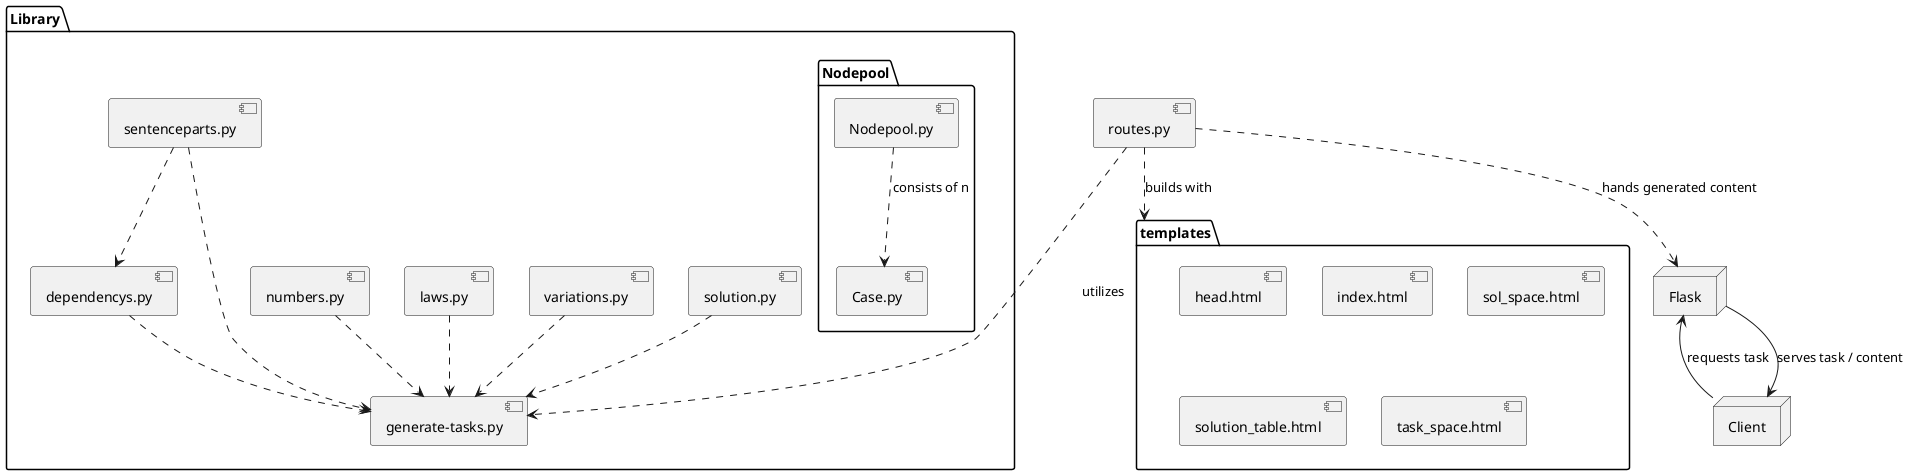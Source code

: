 @startuml Components
package "Library" {
  package "Nodepool" {
    [Nodepool.py] ..> [Case.py] : consists of n
  }

  [dependencys.py] ..> [generate-tasks.py]
  [laws.py] ..> [generate-tasks.py]
  [numbers.py] ..> [generate-tasks.py]
  [sentenceparts.py] ..> [generate-tasks.py]
  [sentenceparts.py] ..> [dependencys.py]
  [solution.py] ..> [generate-tasks.py]
  [variations.py] ..> [generate-tasks.py]
}

package "templates" {
  [head.html]
  [index.html]
  [sol_space.html]
  [solution_table.html]
  [task_space.html]
}

[routes.py] ..> [generate-tasks.py] : utilizes
[routes.py] ..> Flask : hands generated content
[routes.py] ..> templates : builds with

Library -[hidden]d-> templates

node "Flask" {

}
node "Client" {

}

Client -up-> Flask : requests task
Flask -down-> Client : serves task / content
@enduml
